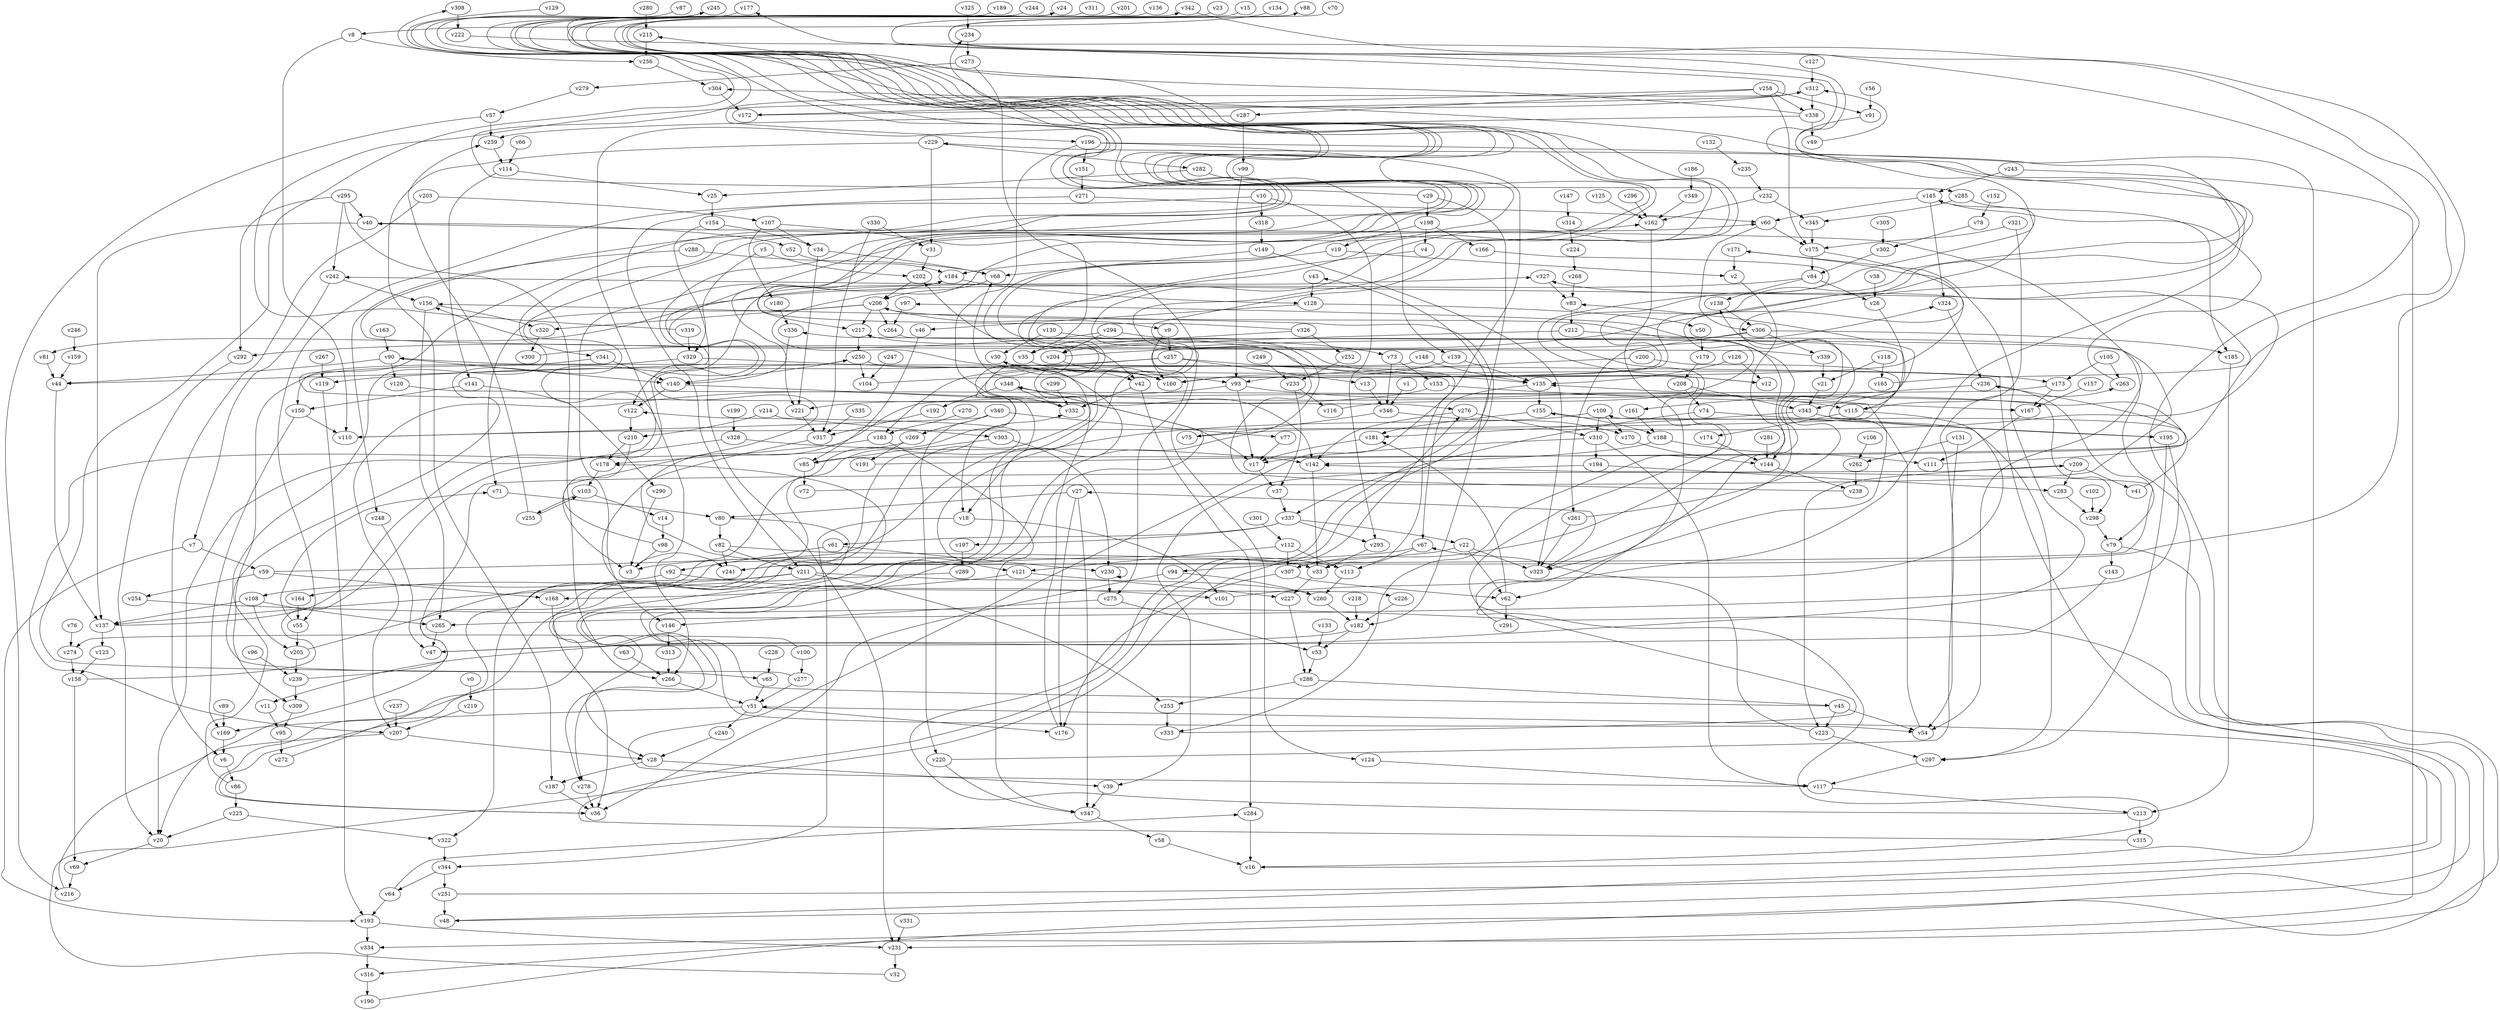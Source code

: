 // Benchmark game 522 - 350 vertices
// time_bound: 138
// targets: v277
digraph G {
    v0 [name="v0", player=1];
    v1 [name="v1", player=1];
    v2 [name="v2", player=1];
    v3 [name="v3", player=0];
    v4 [name="v4", player=0];
    v5 [name="v5", player=1];
    v6 [name="v6", player=0];
    v7 [name="v7", player=0];
    v8 [name="v8", player=1];
    v9 [name="v9", player=1];
    v10 [name="v10", player=0];
    v11 [name="v11", player=0];
    v12 [name="v12", player=1];
    v13 [name="v13", player=1];
    v14 [name="v14", player=1];
    v15 [name="v15", player=1];
    v16 [name="v16", player=0];
    v17 [name="v17", player=0];
    v18 [name="v18", player=1];
    v19 [name="v19", player=0];
    v20 [name="v20", player=1];
    v21 [name="v21", player=0];
    v22 [name="v22", player=1];
    v23 [name="v23", player=1];
    v24 [name="v24", player=1];
    v25 [name="v25", player=1];
    v26 [name="v26", player=0];
    v27 [name="v27", player=1];
    v28 [name="v28", player=0];
    v29 [name="v29", player=1];
    v30 [name="v30", player=1];
    v31 [name="v31", player=0];
    v32 [name="v32", player=0];
    v33 [name="v33", player=0];
    v34 [name="v34", player=1];
    v35 [name="v35", player=0];
    v36 [name="v36", player=1];
    v37 [name="v37", player=1];
    v38 [name="v38", player=0];
    v39 [name="v39", player=1];
    v40 [name="v40", player=0];
    v41 [name="v41", player=0];
    v42 [name="v42", player=1];
    v43 [name="v43", player=1];
    v44 [name="v44", player=1];
    v45 [name="v45", player=1];
    v46 [name="v46", player=0];
    v47 [name="v47", player=1];
    v48 [name="v48", player=0];
    v49 [name="v49", player=0];
    v50 [name="v50", player=1];
    v51 [name="v51", player=1];
    v52 [name="v52", player=1];
    v53 [name="v53", player=0];
    v54 [name="v54", player=1];
    v55 [name="v55", player=1];
    v56 [name="v56", player=0];
    v57 [name="v57", player=0];
    v58 [name="v58", player=1];
    v59 [name="v59", player=1];
    v60 [name="v60", player=0];
    v61 [name="v61", player=0];
    v62 [name="v62", player=0];
    v63 [name="v63", player=0];
    v64 [name="v64", player=1];
    v65 [name="v65", player=1];
    v66 [name="v66", player=1];
    v67 [name="v67", player=0];
    v68 [name="v68", player=0];
    v69 [name="v69", player=1];
    v70 [name="v70", player=1];
    v71 [name="v71", player=1];
    v72 [name="v72", player=1];
    v73 [name="v73", player=0];
    v74 [name="v74", player=1];
    v75 [name="v75", player=0];
    v76 [name="v76", player=1];
    v77 [name="v77", player=0];
    v78 [name="v78", player=1];
    v79 [name="v79", player=0];
    v80 [name="v80", player=1];
    v81 [name="v81", player=0];
    v82 [name="v82", player=1];
    v83 [name="v83", player=0];
    v84 [name="v84", player=0];
    v85 [name="v85", player=0];
    v86 [name="v86", player=1];
    v87 [name="v87", player=1];
    v88 [name="v88", player=0];
    v89 [name="v89", player=1];
    v90 [name="v90", player=0];
    v91 [name="v91", player=1];
    v92 [name="v92", player=1];
    v93 [name="v93", player=0];
    v94 [name="v94", player=1];
    v95 [name="v95", player=1];
    v96 [name="v96", player=1];
    v97 [name="v97", player=0];
    v98 [name="v98", player=1];
    v99 [name="v99", player=0];
    v100 [name="v100", player=1];
    v101 [name="v101", player=0];
    v102 [name="v102", player=1];
    v103 [name="v103", player=1];
    v104 [name="v104", player=1];
    v105 [name="v105", player=0];
    v106 [name="v106", player=1];
    v107 [name="v107", player=1];
    v108 [name="v108", player=0];
    v109 [name="v109", player=0];
    v110 [name="v110", player=1];
    v111 [name="v111", player=0];
    v112 [name="v112", player=0];
    v113 [name="v113", player=1];
    v114 [name="v114", player=1];
    v115 [name="v115", player=1];
    v116 [name="v116", player=1];
    v117 [name="v117", player=0];
    v118 [name="v118", player=1];
    v119 [name="v119", player=1];
    v120 [name="v120", player=0];
    v121 [name="v121", player=1];
    v122 [name="v122", player=1];
    v123 [name="v123", player=1];
    v124 [name="v124", player=0];
    v125 [name="v125", player=0];
    v126 [name="v126", player=1];
    v127 [name="v127", player=1];
    v128 [name="v128", player=0];
    v129 [name="v129", player=1];
    v130 [name="v130", player=0];
    v131 [name="v131", player=1];
    v132 [name="v132", player=0];
    v133 [name="v133", player=1];
    v134 [name="v134", player=1];
    v135 [name="v135", player=0];
    v136 [name="v136", player=0];
    v137 [name="v137", player=0];
    v138 [name="v138", player=1];
    v139 [name="v139", player=0];
    v140 [name="v140", player=1];
    v141 [name="v141", player=1];
    v142 [name="v142", player=0];
    v143 [name="v143", player=1];
    v144 [name="v144", player=1];
    v145 [name="v145", player=1];
    v146 [name="v146", player=1];
    v147 [name="v147", player=1];
    v148 [name="v148", player=0];
    v149 [name="v149", player=1];
    v150 [name="v150", player=0];
    v151 [name="v151", player=0];
    v152 [name="v152", player=1];
    v153 [name="v153", player=0];
    v154 [name="v154", player=1];
    v155 [name="v155", player=1];
    v156 [name="v156", player=0];
    v157 [name="v157", player=1];
    v158 [name="v158", player=0];
    v159 [name="v159", player=1];
    v160 [name="v160", player=0];
    v161 [name="v161", player=1];
    v162 [name="v162", player=0];
    v163 [name="v163", player=1];
    v164 [name="v164", player=1];
    v165 [name="v165", player=1];
    v166 [name="v166", player=1];
    v167 [name="v167", player=0];
    v168 [name="v168", player=0];
    v169 [name="v169", player=0];
    v170 [name="v170", player=1];
    v171 [name="v171", player=0];
    v172 [name="v172", player=0];
    v173 [name="v173", player=0];
    v174 [name="v174", player=1];
    v175 [name="v175", player=1];
    v176 [name="v176", player=1];
    v177 [name="v177", player=0];
    v178 [name="v178", player=1];
    v179 [name="v179", player=0];
    v180 [name="v180", player=1];
    v181 [name="v181", player=0];
    v182 [name="v182", player=0];
    v183 [name="v183", player=0];
    v184 [name="v184", player=0];
    v185 [name="v185", player=1];
    v186 [name="v186", player=1];
    v187 [name="v187", player=0];
    v188 [name="v188", player=0];
    v189 [name="v189", player=1];
    v190 [name="v190", player=0];
    v191 [name="v191", player=0];
    v192 [name="v192", player=0];
    v193 [name="v193", player=0];
    v194 [name="v194", player=1];
    v195 [name="v195", player=0];
    v196 [name="v196", player=1];
    v197 [name="v197", player=1];
    v198 [name="v198", player=0];
    v199 [name="v199", player=0];
    v200 [name="v200", player=0];
    v201 [name="v201", player=1];
    v202 [name="v202", player=1];
    v203 [name="v203", player=1];
    v204 [name="v204", player=0];
    v205 [name="v205", player=0];
    v206 [name="v206", player=0];
    v207 [name="v207", player=0];
    v208 [name="v208", player=0];
    v209 [name="v209", player=1];
    v210 [name="v210", player=0];
    v211 [name="v211", player=0];
    v212 [name="v212", player=0];
    v213 [name="v213", player=1];
    v214 [name="v214", player=1];
    v215 [name="v215", player=1];
    v216 [name="v216", player=0];
    v217 [name="v217", player=0];
    v218 [name="v218", player=0];
    v219 [name="v219", player=0];
    v220 [name="v220", player=1];
    v221 [name="v221", player=1];
    v222 [name="v222", player=1];
    v223 [name="v223", player=1];
    v224 [name="v224", player=1];
    v225 [name="v225", player=0];
    v226 [name="v226", player=0];
    v227 [name="v227", player=1];
    v228 [name="v228", player=0];
    v229 [name="v229", player=1];
    v230 [name="v230", player=1];
    v231 [name="v231", player=0];
    v232 [name="v232", player=1];
    v233 [name="v233", player=0];
    v234 [name="v234", player=0];
    v235 [name="v235", player=1];
    v236 [name="v236", player=0];
    v237 [name="v237", player=0];
    v238 [name="v238", player=1];
    v239 [name="v239", player=0];
    v240 [name="v240", player=1];
    v241 [name="v241", player=1];
    v242 [name="v242", player=0];
    v243 [name="v243", player=0];
    v244 [name="v244", player=0];
    v245 [name="v245", player=0];
    v246 [name="v246", player=1];
    v247 [name="v247", player=0];
    v248 [name="v248", player=0];
    v249 [name="v249", player=1];
    v250 [name="v250", player=0];
    v251 [name="v251", player=1];
    v252 [name="v252", player=0];
    v253 [name="v253", player=1];
    v254 [name="v254", player=1];
    v255 [name="v255", player=0];
    v256 [name="v256", player=1];
    v257 [name="v257", player=1];
    v258 [name="v258", player=1];
    v259 [name="v259", player=0];
    v260 [name="v260", player=0];
    v261 [name="v261", player=0];
    v262 [name="v262", player=1];
    v263 [name="v263", player=0];
    v264 [name="v264", player=0];
    v265 [name="v265", player=0];
    v266 [name="v266", player=1];
    v267 [name="v267", player=1];
    v268 [name="v268", player=1];
    v269 [name="v269", player=1];
    v270 [name="v270", player=0];
    v271 [name="v271", player=0];
    v272 [name="v272", player=1];
    v273 [name="v273", player=0];
    v274 [name="v274", player=1];
    v275 [name="v275", player=1];
    v276 [name="v276", player=0];
    v277 [name="v277", player=1, target=1];
    v278 [name="v278", player=0];
    v279 [name="v279", player=1];
    v280 [name="v280", player=0];
    v281 [name="v281", player=0];
    v282 [name="v282", player=0];
    v283 [name="v283", player=0];
    v284 [name="v284", player=0];
    v285 [name="v285", player=0];
    v286 [name="v286", player=0];
    v287 [name="v287", player=1];
    v288 [name="v288", player=0];
    v289 [name="v289", player=1];
    v290 [name="v290", player=0];
    v291 [name="v291", player=1];
    v292 [name="v292", player=1];
    v293 [name="v293", player=0];
    v294 [name="v294", player=1];
    v295 [name="v295", player=1];
    v296 [name="v296", player=1];
    v297 [name="v297", player=0];
    v298 [name="v298", player=1];
    v299 [name="v299", player=0];
    v300 [name="v300", player=1];
    v301 [name="v301", player=0];
    v302 [name="v302", player=0];
    v303 [name="v303", player=1];
    v304 [name="v304", player=0];
    v305 [name="v305", player=1];
    v306 [name="v306", player=0];
    v307 [name="v307", player=0];
    v308 [name="v308", player=1];
    v309 [name="v309", player=0];
    v310 [name="v310", player=0];
    v311 [name="v311", player=0];
    v312 [name="v312", player=1];
    v313 [name="v313", player=1];
    v314 [name="v314", player=0];
    v315 [name="v315", player=0];
    v316 [name="v316", player=0];
    v317 [name="v317", player=0];
    v318 [name="v318", player=0];
    v319 [name="v319", player=1];
    v320 [name="v320", player=1];
    v321 [name="v321", player=1];
    v322 [name="v322", player=0];
    v323 [name="v323", player=0];
    v324 [name="v324", player=0];
    v325 [name="v325", player=1];
    v326 [name="v326", player=1];
    v327 [name="v327", player=1];
    v328 [name="v328", player=1];
    v329 [name="v329", player=1];
    v330 [name="v330", player=1];
    v331 [name="v331", player=0];
    v332 [name="v332", player=0];
    v333 [name="v333", player=1];
    v334 [name="v334", player=1];
    v335 [name="v335", player=1];
    v336 [name="v336", player=0];
    v337 [name="v337", player=0];
    v338 [name="v338", player=1];
    v339 [name="v339", player=0];
    v340 [name="v340", player=1];
    v341 [name="v341", player=0];
    v342 [name="v342", player=0];
    v343 [name="v343", player=0];
    v344 [name="v344", player=0];
    v345 [name="v345", player=0];
    v346 [name="v346", player=0];
    v347 [name="v347", player=1];
    v348 [name="v348", player=1];
    v349 [name="v349", player=1];

    v0 -> v219;
    v1 -> v346;
    v2 -> v144;
    v3 -> v241 [constraint="t < 11"];
    v4 -> v36 [constraint="t >= 4"];
    v5 -> v329;
    v6 -> v86;
    v7 -> v193;
    v8 -> v256;
    v9 -> v275;
    v10 -> v211;
    v11 -> v95;
    v12 -> v217 [constraint="t < 9"];
    v13 -> v346;
    v14 -> v98;
    v15 -> v54 [constraint="t mod 4 == 2"];
    v16 -> v229 [constraint="t >= 5"];
    v17 -> v37;
    v18 -> v101;
    v19 -> v2;
    v20 -> v69;
    v21 -> v343;
    v22 -> v62;
    v23 -> v278 [constraint="t < 6"];
    v24 -> v217 [constraint="t < 15"];
    v25 -> v154;
    v26 -> v343;
    v27 -> v80;
    v28 -> v39;
    v29 -> v308 [constraint="t mod 5 == 2"];
    v30 -> v42;
    v31 -> v202;
    v32 -> v276 [constraint="t < 11"];
    v33 -> v227;
    v34 -> v68;
    v35 -> v160;
    v36 -> v178 [constraint="t < 6"];
    v37 -> v337;
    v38 -> v26;
    v39 -> v347;
    v40 -> v137;
    v41 -> v109 [constraint="t >= 5"];
    v42 -> v332;
    v43 -> v128;
    v44 -> v137;
    v45 -> v348 [constraint="t < 15"];
    v46 -> v85;
    v47 -> v171 [constraint="t < 6"];
    v48 -> v90 [constraint="t < 8"];
    v49 -> v312 [constraint="t < 11"];
    v50 -> v179;
    v51 -> v176;
    v52 -> v184;
    v53 -> v286;
    v54 -> v135;
    v55 -> v205;
    v56 -> v91;
    v57 -> v259;
    v58 -> v16;
    v59 -> v342 [constraint="t mod 4 == 3"];
    v60 -> v175;
    v61 -> v92;
    v62 -> v181;
    v63 -> v266;
    v64 -> v284 [constraint="t >= 5"];
    v65 -> v51;
    v66 -> v114;
    v67 -> v113;
    v68 -> v206;
    v69 -> v216;
    v70 -> v307 [constraint="t mod 4 == 3"];
    v71 -> v80;
    v72 -> v336 [constraint="t >= 3"];
    v73 -> v346;
    v74 -> v195;
    v75 -> v327 [constraint="t >= 3"];
    v76 -> v274;
    v77 -> v17;
    v78 -> v302;
    v79 -> v316 [constraint="t < 8"];
    v80 -> v28 [constraint="t mod 2 == 0"];
    v81 -> v44;
    v82 -> v33;
    v83 -> v212;
    v84 -> v81 [constraint="t mod 2 == 0"];
    v85 -> v72;
    v86 -> v156 [constraint="t >= 3"];
    v87 -> v285 [constraint="t < 11"];
    v88 -> v334 [constraint="t >= 5"];
    v89 -> v169;
    v90 -> v120;
    v91 -> v160 [constraint="t >= 3"];
    v92 -> v101;
    v93 -> v17;
    v94 -> v36;
    v95 -> v272;
    v96 -> v239;
    v97 -> v264;
    v98 -> v250 [constraint="t >= 4"];
    v99 -> v93;
    v100 -> v274 [constraint="t < 15"];
    v101 -> v155 [constraint="t >= 3"];
    v102 -> v298;
    v103 -> v14;
    v104 -> v171 [constraint="t mod 4 == 3"];
    v105 -> v263;
    v106 -> v262;
    v107 -> v34;
    v108 -> v265;
    v109 -> v121 [constraint="t >= 3"];
    v110 -> v83 [constraint="t < 13"];
    v111 -> v348 [constraint="t mod 5 == 2"];
    v112 -> v121;
    v113 -> v260;
    v114 -> v141;
    v115 -> v174;
    v116 -> v206 [constraint="t mod 5 == 4"];
    v117 -> v30 [constraint="t >= 5"];
    v118 -> v21;
    v119 -> v193;
    v120 -> v298 [constraint="t >= 5"];
    v121 -> v168;
    v122 -> v210;
    v123 -> v158;
    v124 -> v117;
    v125 -> v162;
    v126 -> v12;
    v127 -> v312;
    v128 -> v46;
    v129 -> v65 [constraint="t >= 2"];
    v130 -> v12 [constraint="t < 10"];
    v131 -> v54;
    v132 -> v235;
    v133 -> v53;
    v134 -> v8 [constraint="t mod 3 == 1"];
    v135 -> v67;
    v136 -> v173 [constraint="t < 12"];
    v137 -> v327 [constraint="t < 9"];
    v138 -> v306;
    v139 -> v135;
    v140 -> v122;
    v141 -> v290;
    v142 -> v33;
    v143 -> v47 [constraint="t >= 5"];
    v144 -> v238;
    v145 -> v60;
    v146 -> v313;
    v147 -> v314;
    v148 -> v135;
    v149 -> v68;
    v150 -> v110;
    v151 -> v271;
    v152 -> v78;
    v153 -> v167;
    v154 -> v231;
    v155 -> v181;
    v156 -> v265;
    v157 -> v167;
    v158 -> v60 [constraint="t < 10"];
    v159 -> v44;
    v160 -> v88 [constraint="t mod 3 == 2"];
    v161 -> v188;
    v162 -> v62;
    v163 -> v90;
    v164 -> v55;
    v165 -> v242 [constraint="t mod 5 == 4"];
    v166 -> v333 [constraint="t mod 4 == 0"];
    v167 -> v111;
    v168 -> v36;
    v169 -> v6;
    v170 -> v144;
    v171 -> v2;
    v172 -> v177 [constraint="t >= 3"];
    v173 -> v226 [constraint="t mod 2 == 1"];
    v174 -> v144;
    v175 -> v323 [constraint="t >= 2"];
    v176 -> v68;
    v177 -> v276 [constraint="t >= 4"];
    v178 -> v103;
    v179 -> v208;
    v180 -> v336;
    v181 -> v17;
    v182 -> v11 [constraint="t < 15"];
    v183 -> v347;
    v184 -> v146;
    v185 -> v213;
    v186 -> v349;
    v187 -> v36;
    v188 -> v111;
    v189 -> v341 [constraint="t < 11"];
    v190 -> v40 [constraint="t >= 4"];
    v191 -> v236 [constraint="t mod 4 == 1"];
    v192 -> v317;
    v193 -> v231;
    v194 -> v39;
    v195 -> v265 [constraint="t < 7"];
    v196 -> v151;
    v197 -> v289;
    v198 -> v19;
    v199 -> v328;
    v200 -> v115;
    v201 -> v122 [constraint="t >= 1"];
    v202 -> v206;
    v203 -> v107;
    v204 -> v145 [constraint="t < 5"];
    v205 -> v162 [constraint="t mod 2 == 1"];
    v206 -> v71;
    v207 -> v28;
    v208 -> v343;
    v209 -> v223;
    v210 -> v3 [constraint="t mod 5 == 2"];
    v211 -> v253;
    v212 -> v54;
    v213 -> v43 [constraint="t mod 3 == 2"];
    v214 -> v210;
    v215 -> v256;
    v216 -> v209 [constraint="t mod 3 == 0"];
    v217 -> v250;
    v218 -> v182;
    v219 -> v207;
    v220 -> v263 [constraint="t >= 3"];
    v221 -> v317;
    v222 -> v85 [constraint="t >= 3"];
    v223 -> v297;
    v224 -> v268;
    v225 -> v322;
    v226 -> v182;
    v227 -> v286;
    v228 -> v65;
    v229 -> v31;
    v230 -> v275;
    v231 -> v32;
    v232 -> v162;
    v233 -> v116;
    v234 -> v273;
    v235 -> v232;
    v236 -> v161;
    v237 -> v207;
    v238 -> v24 [constraint="t >= 2"];
    v239 -> v332 [constraint="t < 15"];
    v240 -> v28;
    v241 -> v142 [constraint="t >= 2"];
    v242 -> v7;
    v243 -> v145;
    v244 -> v44 [constraint="t >= 4"];
    v245 -> v42 [constraint="t < 6"];
    v246 -> v159;
    v247 -> v104;
    v248 -> v47;
    v249 -> v233;
    v250 -> v278 [constraint="t mod 3 == 0"];
    v251 -> v51 [constraint="t < 8"];
    v252 -> v233;
    v253 -> v333;
    v254 -> v48 [constraint="t mod 2 == 1"];
    v255 -> v103;
    v256 -> v304;
    v257 -> v135;
    v258 -> v172;
    v259 -> v114;
    v260 -> v182;
    v261 -> v138 [constraint="t mod 5 == 0"];
    v262 -> v238;
    v263 -> v145 [constraint="t mod 5 == 1"];
    v264 -> v323 [constraint="t >= 3"];
    v265 -> v47;
    v266 -> v51;
    v267 -> v119;
    v268 -> v83;
    v269 -> v207 [constraint="t mod 4 == 0"];
    v270 -> v183;
    v271 -> v55;
    v272 -> v122 [constraint="t < 10"];
    v273 -> v279;
    v274 -> v158;
    v275 -> v53;
    v276 -> v310;
    v277 -> v234 [constraint="t >= 1"];
    v278 -> v36;
    v279 -> v57;
    v280 -> v215;
    v281 -> v144;
    v282 -> v139;
    v283 -> v298;
    v284 -> v16;
    v285 -> v185;
    v286 -> v253;
    v287 -> v259;
    v288 -> v248;
    v289 -> v137 [constraint="t >= 3"];
    v290 -> v3;
    v291 -> v97 [constraint="t mod 5 == 4"];
    v292 -> v20;
    v293 -> v33;
    v294 -> v73;
    v295 -> v266;
    v296 -> v162;
    v297 -> v117;
    v298 -> v79;
    v299 -> v332;
    v300 -> v324 [constraint="t >= 3"];
    v301 -> v112;
    v302 -> v84;
    v303 -> v85;
    v304 -> v172;
    v305 -> v302;
    v306 -> v339;
    v307 -> v176;
    v308 -> v222;
    v309 -> v95;
    v310 -> v117;
    v311 -> v140 [constraint="t < 14"];
    v312 -> v196 [constraint="t mod 2 == 1"];
    v313 -> v266;
    v314 -> v224;
    v315 -> v156 [constraint="t mod 2 == 0"];
    v316 -> v190;
    v317 -> v113 [constraint="t >= 2"];
    v318 -> v149;
    v319 -> v312 [constraint="t mod 2 == 1"];
    v320 -> v300;
    v321 -> v175;
    v322 -> v344;
    v323 -> v27 [constraint="t mod 5 == 1"];
    v324 -> v236;
    v325 -> v234;
    v326 -> v184 [constraint="t >= 2"];
    v327 -> v83;
    v328 -> v20;
    v329 -> v309;
    v330 -> v317;
    v331 -> v231;
    v332 -> v202 [constraint="t >= 5"];
    v333 -> v304 [constraint="t mod 5 == 1"];
    v334 -> v316;
    v335 -> v317;
    v336 -> v221;
    v337 -> v22;
    v338 -> v215 [constraint="t mod 3 == 2"];
    v339 -> v245 [constraint="t mod 3 == 0"];
    v340 -> v110;
    v341 -> v150;
    v342 -> v241 [constraint="t < 15"];
    v343 -> v181;
    v344 -> v251;
    v345 -> v175;
    v346 -> v170;
    v347 -> v58;
    v348 -> v332;
    v349 -> v162;
    v258 -> v175;
    v42 -> v284;
    v341 -> v140;
    v257 -> v13;
    v209 -> v41;
    v337 -> v293;
    v255 -> v259;
    v93 -> v207;
    v338 -> v49;
    v84 -> v26;
    v251 -> v48;
    v126 -> v135;
    v250 -> v104;
    v326 -> v35;
    v225 -> v20;
    v173 -> v167;
    v295 -> v40;
    v206 -> v9;
    v288 -> v68;
    v213 -> v315;
    v156 -> v320;
    v205 -> v239;
    v60 -> v306;
    v206 -> v264;
    v114 -> v25;
    v40 -> v52;
    v326 -> v252;
    v145 -> v324;
    v294 -> v292;
    v204 -> v160;
    v275 -> v146;
    v273 -> v124;
    v229 -> v187;
    v27 -> v176;
    v344 -> v64;
    v149 -> v323;
    v230 -> v230;
    v62 -> v291;
    v214 -> v303;
    v287 -> v99;
    v135 -> v155;
    v184 -> v128;
    v100 -> v277;
    v310 -> v194;
    v295 -> v242;
    v109 -> v170;
    v319 -> v329;
    v86 -> v225;
    v121 -> v227;
    v67 -> v3;
    v211 -> v322;
    v211 -> v164;
    v223 -> v67;
    v193 -> v334;
    v276 -> v142;
    v257 -> v119;
    v343 -> v195;
    v258 -> v287;
    v198 -> v4;
    v196 -> v18;
    v82 -> v211;
    v208 -> v74;
    v55 -> v71;
    v329 -> v93;
    v348 -> v192;
    v348 -> v17;
    v130 -> v30;
    v64 -> v193;
    v117 -> v213;
    v277 -> v51;
    v51 -> v240;
    v74 -> v337;
    v154 -> v34;
    v59 -> v254;
    v94 -> v260;
    v330 -> v31;
    v337 -> v197;
    v210 -> v178;
    v258 -> v91;
    v98 -> v3;
    v93 -> v115;
    v229 -> v282;
    v59 -> v168;
    v271 -> v60;
    v328 -> v142;
    v22 -> v323;
    v196 -> v16;
    v158 -> v69;
    v203 -> v6;
    v22 -> v94;
    v257 -> v183;
    v108 -> v137;
    v183 -> v178;
    v90 -> v140;
    v131 -> v262;
    v194 -> v283;
    v108 -> v205;
    v112 -> v113;
    v310 -> v17;
    v19 -> v184;
    v340 -> v269;
    v243 -> v231;
    v211 -> v260;
    v212 -> v204;
    v209 -> v283;
    v139 -> v160;
    v73 -> v153;
    v105 -> v173;
    v269 -> v191;
    v141 -> v150;
    v155 -> v188;
    v109 -> v310;
    v340 -> v220;
    v285 -> v345;
    v188 -> v142;
    v10 -> v293;
    v107 -> v180;
    v150 -> v169;
    v338 -> v266;
    v51 -> v169;
    v92 -> v108;
    v5 -> v202;
    v198 -> v166;
    v346 -> v75;
    v282 -> v25;
    v303 -> v230;
    v137 -> v123;
    v220 -> v347;
    v140 -> v142;
    v339 -> v21;
    v79 -> v143;
    v9 -> v257;
    v80 -> v82;
    v306 -> v185;
    v196 -> v33;
    v250 -> v140;
    v57 -> v216;
    v312 -> v338;
    v206 -> v320;
    v286 -> v45;
    v295 -> v292;
    v236 -> v79;
    v84 -> v138;
    v27 -> v347;
    v103 -> v255;
    v306 -> v160;
    v307 -> v62;
    v206 -> v217;
    v175 -> v84;
    v182 -> v53;
    v28 -> v187;
    v261 -> v323;
    v8 -> v110;
    v153 -> v221;
    v18 -> v344;
    v90 -> v44;
    v128 -> v50;
    v82 -> v241;
    v294 -> v204;
    v34 -> v221;
    v233 -> v37;
    v45 -> v223;
    v340 -> v77;
    v10 -> v318;
    v61 -> v230;
    v337 -> v61;
    v306 -> v261;
    v258 -> v338;
    v242 -> v156;
    v7 -> v59;
    v148 -> v18;
    v200 -> v93;
    v207 -> v20;
    v118 -> v165;
    v29 -> v198;
    v29 -> v182;
    v45 -> v54;
    v195 -> v297;
    v321 -> v115;
    v107 -> v35;
    v232 -> v345;
    v239 -> v309;
    v112 -> v307;
    v115 -> v297;
}
